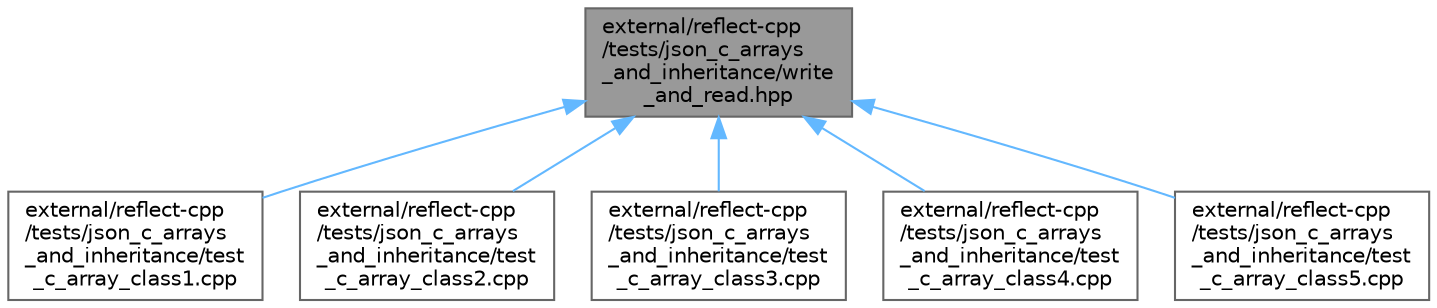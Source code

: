 digraph "external/reflect-cpp/tests/json_c_arrays_and_inheritance/write_and_read.hpp"
{
 // LATEX_PDF_SIZE
  bgcolor="transparent";
  edge [fontname=Helvetica,fontsize=10,labelfontname=Helvetica,labelfontsize=10];
  node [fontname=Helvetica,fontsize=10,shape=box,height=0.2,width=0.4];
  Node1 [id="Node000001",label="external/reflect-cpp\l/tests/json_c_arrays\l_and_inheritance/write\l_and_read.hpp",height=0.2,width=0.4,color="gray40", fillcolor="grey60", style="filled", fontcolor="black",tooltip=" "];
  Node1 -> Node2 [id="edge1_Node000001_Node000002",dir="back",color="steelblue1",style="solid",tooltip=" "];
  Node2 [id="Node000002",label="external/reflect-cpp\l/tests/json_c_arrays\l_and_inheritance/test\l_c_array_class1.cpp",height=0.2,width=0.4,color="grey40", fillcolor="white", style="filled",URL="$test__c__array__class1_8cpp.html",tooltip=" "];
  Node1 -> Node3 [id="edge2_Node000001_Node000003",dir="back",color="steelblue1",style="solid",tooltip=" "];
  Node3 [id="Node000003",label="external/reflect-cpp\l/tests/json_c_arrays\l_and_inheritance/test\l_c_array_class2.cpp",height=0.2,width=0.4,color="grey40", fillcolor="white", style="filled",URL="$test__c__array__class2_8cpp.html",tooltip=" "];
  Node1 -> Node4 [id="edge3_Node000001_Node000004",dir="back",color="steelblue1",style="solid",tooltip=" "];
  Node4 [id="Node000004",label="external/reflect-cpp\l/tests/json_c_arrays\l_and_inheritance/test\l_c_array_class3.cpp",height=0.2,width=0.4,color="grey40", fillcolor="white", style="filled",URL="$test__c__array__class3_8cpp.html",tooltip=" "];
  Node1 -> Node5 [id="edge4_Node000001_Node000005",dir="back",color="steelblue1",style="solid",tooltip=" "];
  Node5 [id="Node000005",label="external/reflect-cpp\l/tests/json_c_arrays\l_and_inheritance/test\l_c_array_class4.cpp",height=0.2,width=0.4,color="grey40", fillcolor="white", style="filled",URL="$test__c__array__class4_8cpp.html",tooltip=" "];
  Node1 -> Node6 [id="edge5_Node000001_Node000006",dir="back",color="steelblue1",style="solid",tooltip=" "];
  Node6 [id="Node000006",label="external/reflect-cpp\l/tests/json_c_arrays\l_and_inheritance/test\l_c_array_class5.cpp",height=0.2,width=0.4,color="grey40", fillcolor="white", style="filled",URL="$test__c__array__class5_8cpp.html",tooltip=" "];
}

